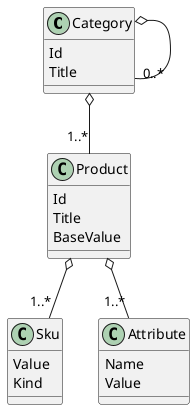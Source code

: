 @startuml
class Category {
    Id
    Title
}
class Product
{
    Id
    Title
    BaseValue
}
class Sku
{
    Value
    Kind
}
class Attribute
{
    Name
    Value
}
Category o--"0..*"Category
Category o--"1..*"Product
Product o--"1..*"Sku
Product o--"1..*"Attribute

@enduml